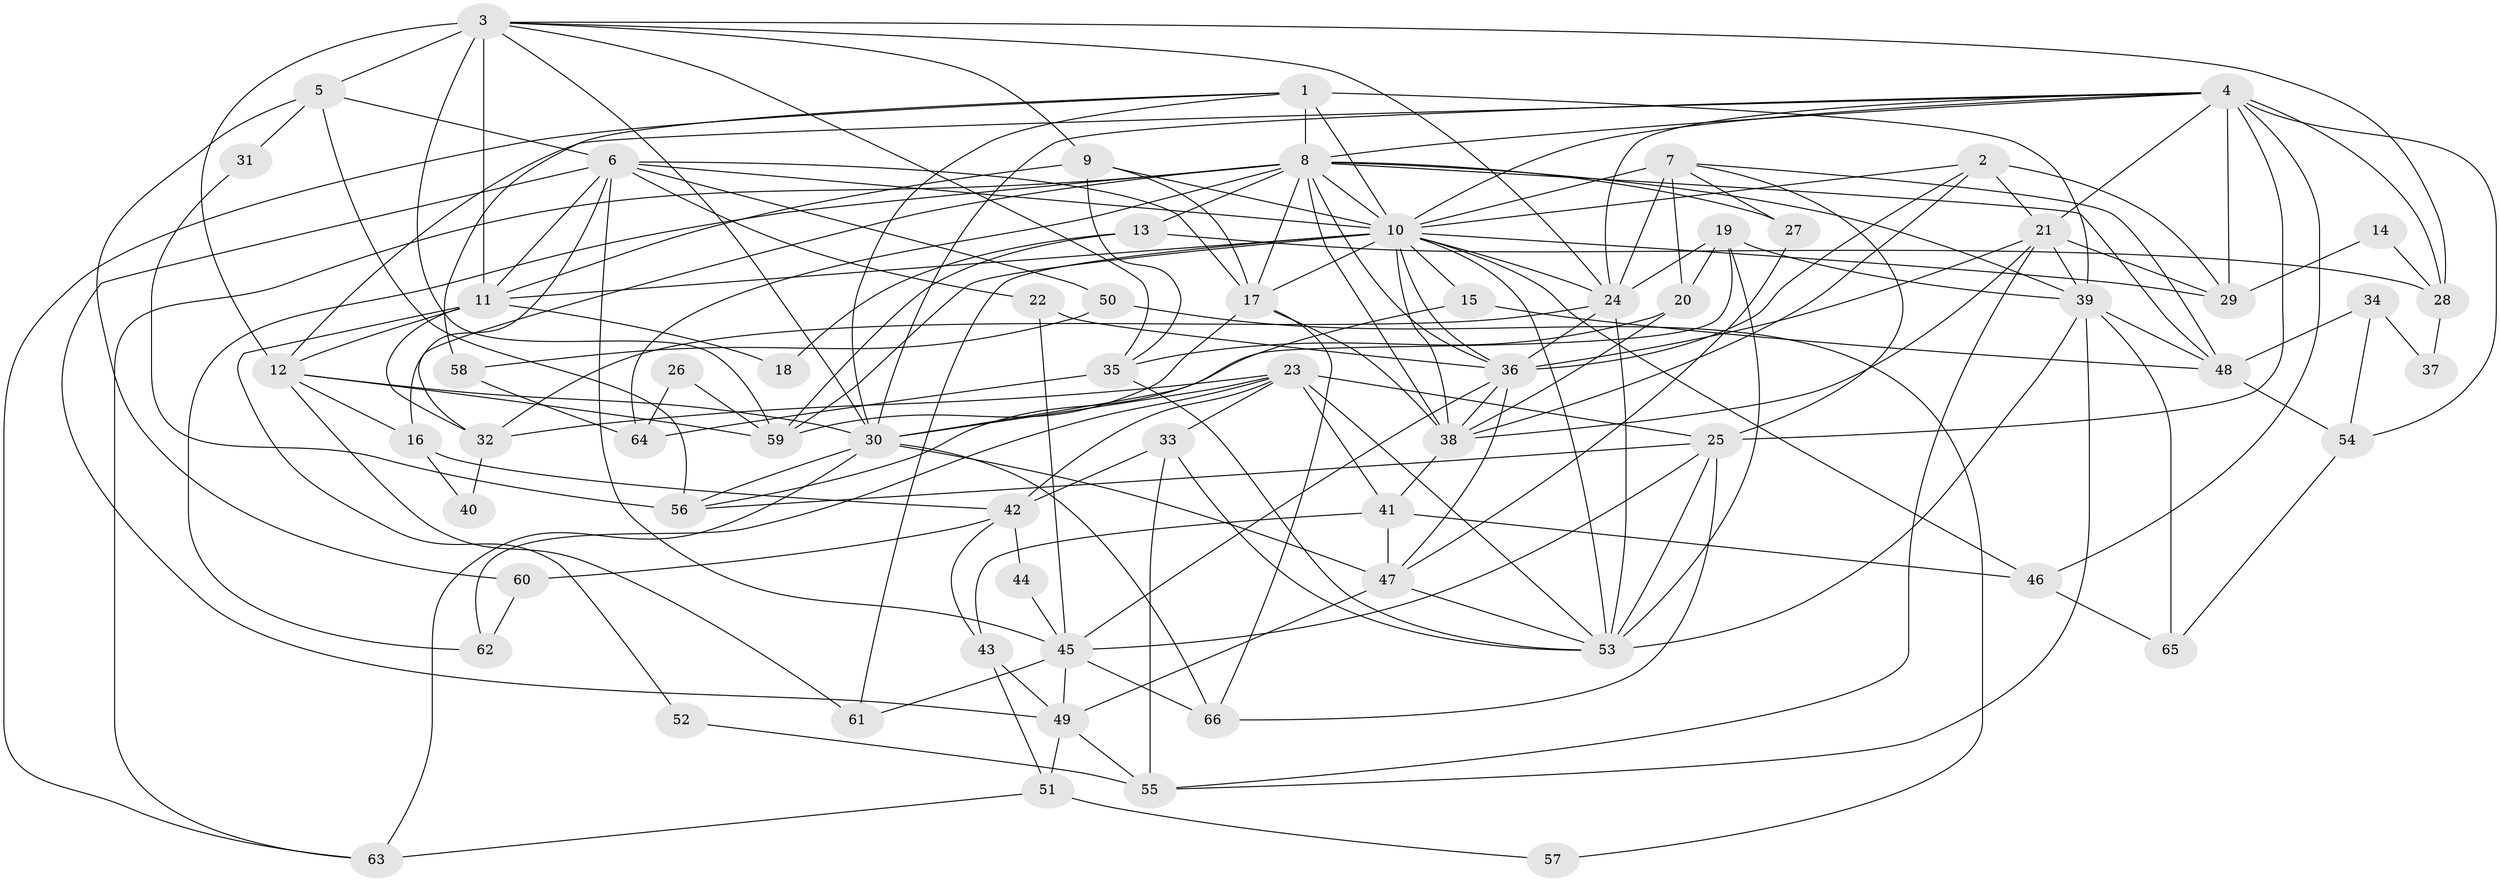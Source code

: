 // original degree distribution, {6: 0.08333333333333333, 2: 0.11363636363636363, 5: 0.17424242424242425, 7: 0.06060606060606061, 3: 0.32575757575757575, 4: 0.23484848484848486, 8: 0.007575757575757576}
// Generated by graph-tools (version 1.1) at 2025/36/03/09/25 02:36:15]
// undirected, 66 vertices, 177 edges
graph export_dot {
graph [start="1"]
  node [color=gray90,style=filled];
  1;
  2;
  3;
  4;
  5;
  6;
  7;
  8;
  9;
  10;
  11;
  12;
  13;
  14;
  15;
  16;
  17;
  18;
  19;
  20;
  21;
  22;
  23;
  24;
  25;
  26;
  27;
  28;
  29;
  30;
  31;
  32;
  33;
  34;
  35;
  36;
  37;
  38;
  39;
  40;
  41;
  42;
  43;
  44;
  45;
  46;
  47;
  48;
  49;
  50;
  51;
  52;
  53;
  54;
  55;
  56;
  57;
  58;
  59;
  60;
  61;
  62;
  63;
  64;
  65;
  66;
  1 -- 8 [weight=2.0];
  1 -- 10 [weight=1.0];
  1 -- 30 [weight=1.0];
  1 -- 39 [weight=1.0];
  1 -- 58 [weight=1.0];
  1 -- 63 [weight=1.0];
  2 -- 10 [weight=1.0];
  2 -- 21 [weight=1.0];
  2 -- 29 [weight=2.0];
  2 -- 36 [weight=1.0];
  2 -- 38 [weight=1.0];
  3 -- 5 [weight=2.0];
  3 -- 9 [weight=1.0];
  3 -- 11 [weight=2.0];
  3 -- 12 [weight=2.0];
  3 -- 24 [weight=1.0];
  3 -- 28 [weight=1.0];
  3 -- 30 [weight=2.0];
  3 -- 35 [weight=1.0];
  3 -- 59 [weight=1.0];
  4 -- 8 [weight=1.0];
  4 -- 10 [weight=1.0];
  4 -- 12 [weight=1.0];
  4 -- 21 [weight=1.0];
  4 -- 24 [weight=1.0];
  4 -- 25 [weight=1.0];
  4 -- 28 [weight=1.0];
  4 -- 29 [weight=2.0];
  4 -- 30 [weight=1.0];
  4 -- 46 [weight=1.0];
  4 -- 54 [weight=1.0];
  5 -- 6 [weight=2.0];
  5 -- 31 [weight=1.0];
  5 -- 56 [weight=1.0];
  5 -- 60 [weight=1.0];
  6 -- 10 [weight=1.0];
  6 -- 11 [weight=1.0];
  6 -- 17 [weight=1.0];
  6 -- 22 [weight=1.0];
  6 -- 32 [weight=1.0];
  6 -- 45 [weight=1.0];
  6 -- 49 [weight=1.0];
  6 -- 50 [weight=1.0];
  7 -- 10 [weight=1.0];
  7 -- 20 [weight=2.0];
  7 -- 24 [weight=1.0];
  7 -- 25 [weight=1.0];
  7 -- 27 [weight=1.0];
  7 -- 48 [weight=1.0];
  8 -- 10 [weight=4.0];
  8 -- 13 [weight=1.0];
  8 -- 16 [weight=1.0];
  8 -- 17 [weight=1.0];
  8 -- 27 [weight=1.0];
  8 -- 36 [weight=1.0];
  8 -- 38 [weight=3.0];
  8 -- 39 [weight=1.0];
  8 -- 48 [weight=1.0];
  8 -- 62 [weight=1.0];
  8 -- 63 [weight=1.0];
  8 -- 64 [weight=1.0];
  9 -- 10 [weight=1.0];
  9 -- 11 [weight=1.0];
  9 -- 17 [weight=1.0];
  9 -- 35 [weight=1.0];
  10 -- 11 [weight=1.0];
  10 -- 15 [weight=1.0];
  10 -- 17 [weight=1.0];
  10 -- 24 [weight=1.0];
  10 -- 29 [weight=1.0];
  10 -- 36 [weight=2.0];
  10 -- 38 [weight=1.0];
  10 -- 46 [weight=1.0];
  10 -- 53 [weight=1.0];
  10 -- 59 [weight=1.0];
  10 -- 61 [weight=1.0];
  11 -- 12 [weight=1.0];
  11 -- 18 [weight=1.0];
  11 -- 32 [weight=1.0];
  11 -- 52 [weight=1.0];
  12 -- 16 [weight=3.0];
  12 -- 30 [weight=1.0];
  12 -- 59 [weight=1.0];
  12 -- 61 [weight=1.0];
  13 -- 18 [weight=1.0];
  13 -- 28 [weight=1.0];
  13 -- 59 [weight=1.0];
  14 -- 28 [weight=1.0];
  14 -- 29 [weight=1.0];
  15 -- 48 [weight=1.0];
  15 -- 56 [weight=1.0];
  16 -- 40 [weight=1.0];
  16 -- 42 [weight=1.0];
  17 -- 38 [weight=1.0];
  17 -- 59 [weight=1.0];
  17 -- 66 [weight=1.0];
  19 -- 20 [weight=1.0];
  19 -- 24 [weight=1.0];
  19 -- 30 [weight=1.0];
  19 -- 39 [weight=1.0];
  19 -- 53 [weight=1.0];
  20 -- 35 [weight=1.0];
  20 -- 38 [weight=1.0];
  21 -- 29 [weight=1.0];
  21 -- 36 [weight=1.0];
  21 -- 38 [weight=1.0];
  21 -- 39 [weight=1.0];
  21 -- 55 [weight=1.0];
  22 -- 36 [weight=1.0];
  22 -- 45 [weight=1.0];
  23 -- 25 [weight=1.0];
  23 -- 30 [weight=1.0];
  23 -- 32 [weight=1.0];
  23 -- 33 [weight=1.0];
  23 -- 41 [weight=1.0];
  23 -- 42 [weight=1.0];
  23 -- 53 [weight=1.0];
  23 -- 62 [weight=1.0];
  24 -- 32 [weight=1.0];
  24 -- 36 [weight=1.0];
  24 -- 53 [weight=2.0];
  25 -- 45 [weight=1.0];
  25 -- 53 [weight=1.0];
  25 -- 56 [weight=1.0];
  25 -- 66 [weight=1.0];
  26 -- 59 [weight=1.0];
  26 -- 64 [weight=1.0];
  27 -- 47 [weight=1.0];
  28 -- 37 [weight=1.0];
  30 -- 47 [weight=1.0];
  30 -- 56 [weight=1.0];
  30 -- 63 [weight=1.0];
  30 -- 66 [weight=1.0];
  31 -- 56 [weight=1.0];
  32 -- 40 [weight=1.0];
  33 -- 42 [weight=1.0];
  33 -- 53 [weight=1.0];
  33 -- 55 [weight=1.0];
  34 -- 37 [weight=1.0];
  34 -- 48 [weight=1.0];
  34 -- 54 [weight=1.0];
  35 -- 53 [weight=1.0];
  35 -- 64 [weight=1.0];
  36 -- 38 [weight=1.0];
  36 -- 45 [weight=1.0];
  36 -- 47 [weight=1.0];
  38 -- 41 [weight=1.0];
  39 -- 48 [weight=1.0];
  39 -- 53 [weight=1.0];
  39 -- 55 [weight=1.0];
  39 -- 65 [weight=1.0];
  41 -- 43 [weight=1.0];
  41 -- 46 [weight=1.0];
  41 -- 47 [weight=2.0];
  42 -- 43 [weight=1.0];
  42 -- 44 [weight=1.0];
  42 -- 60 [weight=1.0];
  43 -- 49 [weight=1.0];
  43 -- 51 [weight=1.0];
  44 -- 45 [weight=1.0];
  45 -- 49 [weight=1.0];
  45 -- 61 [weight=1.0];
  45 -- 66 [weight=1.0];
  46 -- 65 [weight=1.0];
  47 -- 49 [weight=1.0];
  47 -- 53 [weight=1.0];
  48 -- 54 [weight=1.0];
  49 -- 51 [weight=1.0];
  49 -- 55 [weight=1.0];
  50 -- 57 [weight=1.0];
  50 -- 58 [weight=1.0];
  51 -- 57 [weight=1.0];
  51 -- 63 [weight=1.0];
  52 -- 55 [weight=1.0];
  54 -- 65 [weight=1.0];
  58 -- 64 [weight=1.0];
  60 -- 62 [weight=1.0];
}
